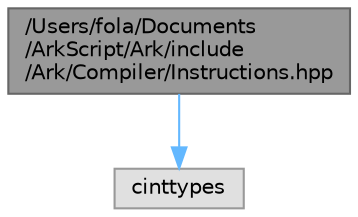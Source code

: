 digraph "/Users/fola/Documents/ArkScript/Ark/include/Ark/Compiler/Instructions.hpp"
{
 // INTERACTIVE_SVG=YES
 // LATEX_PDF_SIZE
  bgcolor="transparent";
  edge [fontname=Helvetica,fontsize=10,labelfontname=Helvetica,labelfontsize=10];
  node [fontname=Helvetica,fontsize=10,shape=box,height=0.2,width=0.4];
  Node1 [label="/Users/fola/Documents\l/ArkScript/Ark/include\l/Ark/Compiler/Instructions.hpp",height=0.2,width=0.4,color="gray40", fillcolor="grey60", style="filled", fontcolor="black",tooltip="The different instructions used by the compiler and virtual machine."];
  Node1 -> Node2 [color="steelblue1",style="solid"];
  Node2 [label="cinttypes",height=0.2,width=0.4,color="grey60", fillcolor="#E0E0E0", style="filled",tooltip=" "];
}
